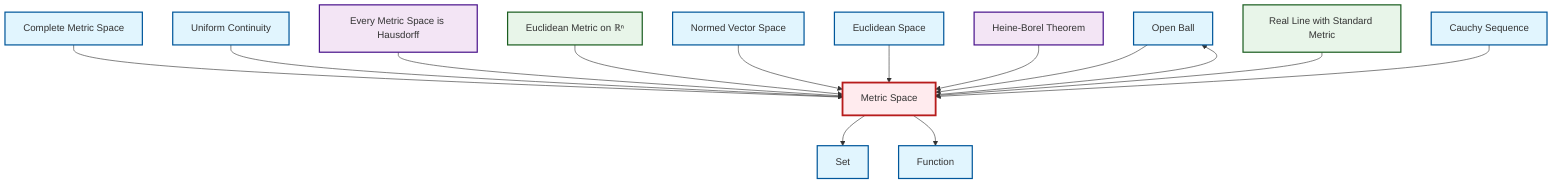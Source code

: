 graph TD
    classDef definition fill:#e1f5fe,stroke:#01579b,stroke-width:2px
    classDef theorem fill:#f3e5f5,stroke:#4a148c,stroke-width:2px
    classDef axiom fill:#fff3e0,stroke:#e65100,stroke-width:2px
    classDef example fill:#e8f5e9,stroke:#1b5e20,stroke-width:2px
    classDef current fill:#ffebee,stroke:#b71c1c,stroke-width:3px
    def-open-ball["Open Ball"]:::definition
    def-cauchy-sequence["Cauchy Sequence"]:::definition
    ex-euclidean-metric["Euclidean Metric on ℝⁿ"]:::example
    def-metric-space["Metric Space"]:::definition
    ex-real-line-metric["Real Line with Standard Metric"]:::example
    def-euclidean-space["Euclidean Space"]:::definition
    thm-metric-hausdorff["Every Metric Space is Hausdorff"]:::theorem
    def-function["Function"]:::definition
    def-normed-vector-space["Normed Vector Space"]:::definition
    def-complete-metric-space["Complete Metric Space"]:::definition
    def-set["Set"]:::definition
    thm-heine-borel["Heine-Borel Theorem"]:::theorem
    def-uniform-continuity["Uniform Continuity"]:::definition
    def-complete-metric-space --> def-metric-space
    def-uniform-continuity --> def-metric-space
    thm-metric-hausdorff --> def-metric-space
    ex-euclidean-metric --> def-metric-space
    def-metric-space --> def-set
    def-metric-space --> def-open-ball
    def-metric-space --> def-function
    def-normed-vector-space --> def-metric-space
    def-euclidean-space --> def-metric-space
    def-open-ball --> def-metric-space
    thm-heine-borel --> def-metric-space
    ex-real-line-metric --> def-metric-space
    def-cauchy-sequence --> def-metric-space
    class def-metric-space current